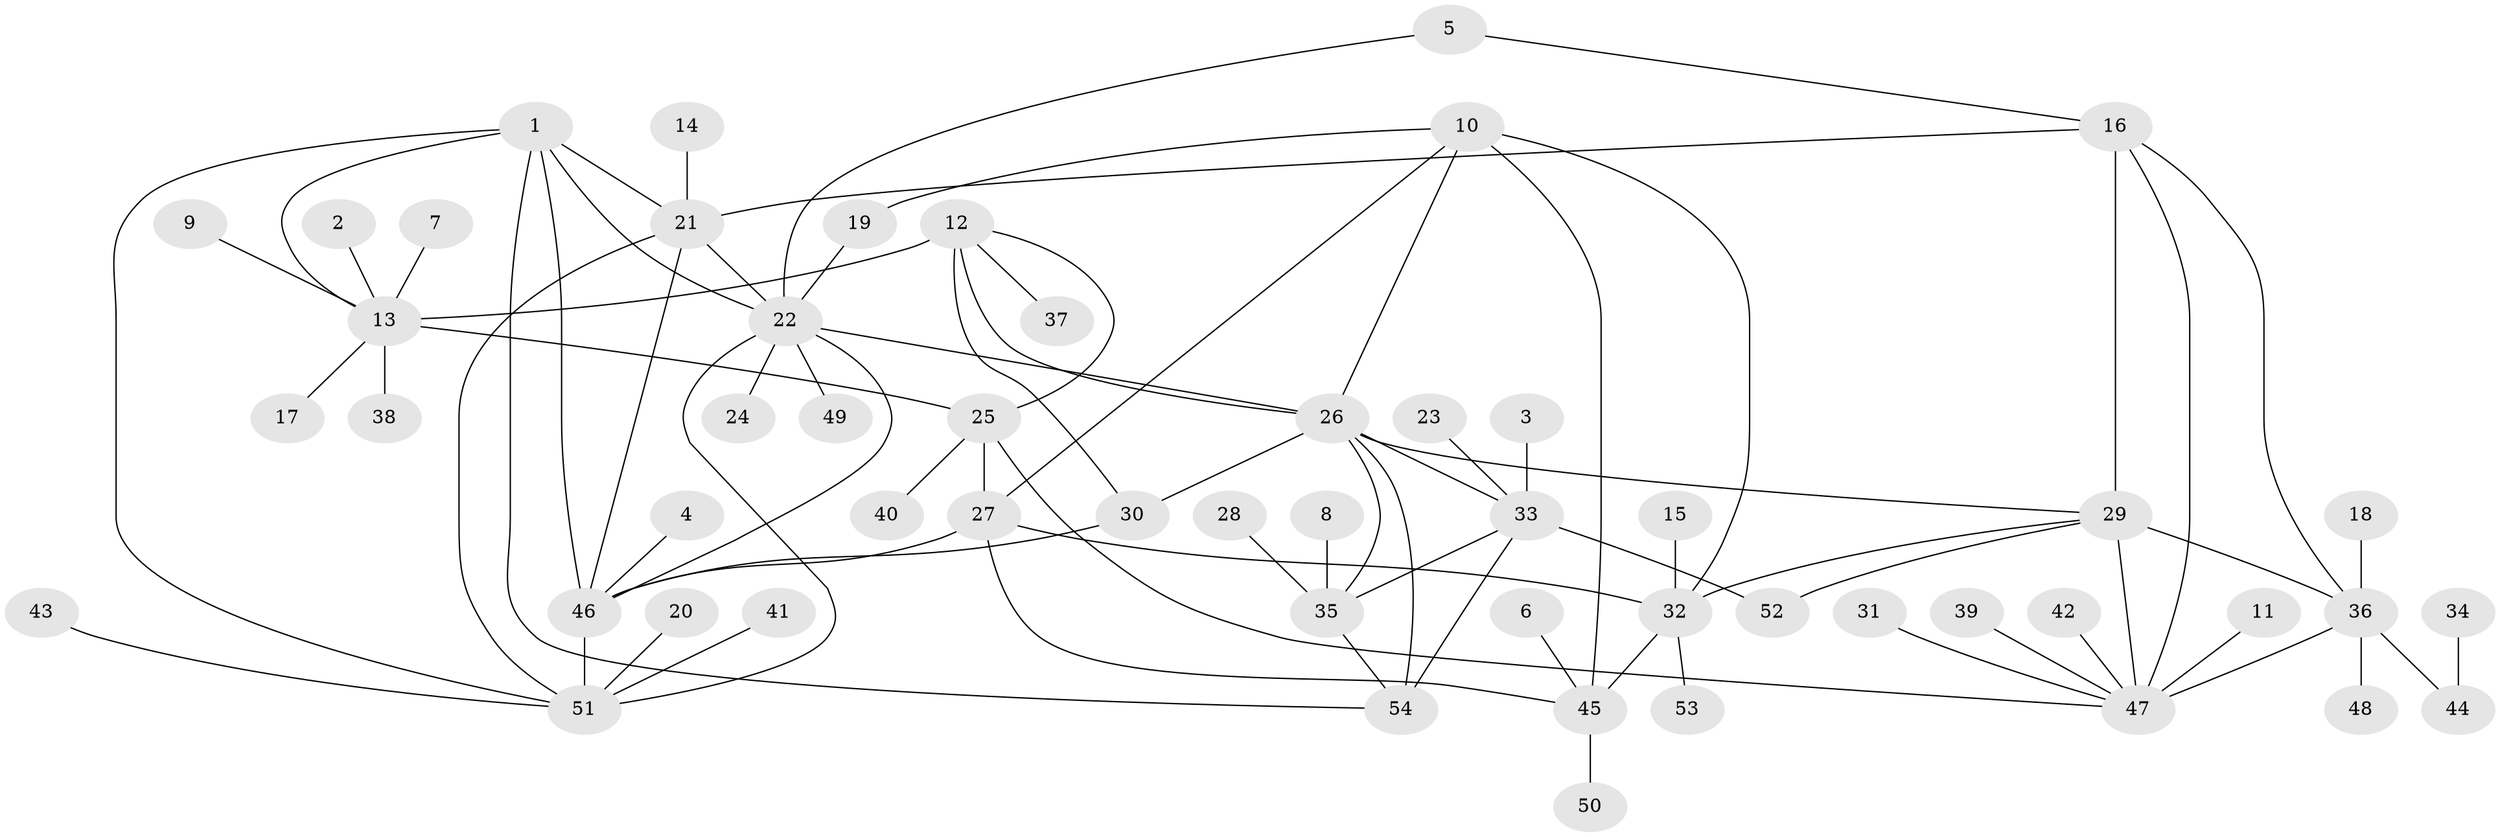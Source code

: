 // original degree distribution, {5: 0.028037383177570093, 9: 0.056074766355140186, 7: 0.028037383177570093, 6: 0.037383177570093455, 8: 0.04672897196261682, 11: 0.028037383177570093, 4: 0.018691588785046728, 1: 0.5981308411214953, 2: 0.1308411214953271, 3: 0.028037383177570093}
// Generated by graph-tools (version 1.1) at 2025/37/03/04/25 23:37:45]
// undirected, 54 vertices, 81 edges
graph export_dot {
  node [color=gray90,style=filled];
  1;
  2;
  3;
  4;
  5;
  6;
  7;
  8;
  9;
  10;
  11;
  12;
  13;
  14;
  15;
  16;
  17;
  18;
  19;
  20;
  21;
  22;
  23;
  24;
  25;
  26;
  27;
  28;
  29;
  30;
  31;
  32;
  33;
  34;
  35;
  36;
  37;
  38;
  39;
  40;
  41;
  42;
  43;
  44;
  45;
  46;
  47;
  48;
  49;
  50;
  51;
  52;
  53;
  54;
  1 -- 13 [weight=1.0];
  1 -- 21 [weight=1.0];
  1 -- 22 [weight=1.0];
  1 -- 46 [weight=1.0];
  1 -- 51 [weight=1.0];
  1 -- 54 [weight=1.0];
  2 -- 13 [weight=1.0];
  3 -- 33 [weight=1.0];
  4 -- 46 [weight=1.0];
  5 -- 16 [weight=1.0];
  5 -- 22 [weight=1.0];
  6 -- 45 [weight=1.0];
  7 -- 13 [weight=1.0];
  8 -- 35 [weight=1.0];
  9 -- 13 [weight=1.0];
  10 -- 19 [weight=1.0];
  10 -- 26 [weight=1.0];
  10 -- 27 [weight=1.0];
  10 -- 32 [weight=1.0];
  10 -- 45 [weight=2.0];
  11 -- 47 [weight=1.0];
  12 -- 13 [weight=4.0];
  12 -- 25 [weight=2.0];
  12 -- 26 [weight=1.0];
  12 -- 30 [weight=1.0];
  12 -- 37 [weight=1.0];
  13 -- 17 [weight=1.0];
  13 -- 25 [weight=2.0];
  13 -- 38 [weight=1.0];
  14 -- 21 [weight=1.0];
  15 -- 32 [weight=1.0];
  16 -- 21 [weight=1.0];
  16 -- 29 [weight=2.0];
  16 -- 36 [weight=1.0];
  16 -- 47 [weight=1.0];
  18 -- 36 [weight=1.0];
  19 -- 22 [weight=1.0];
  20 -- 51 [weight=1.0];
  21 -- 22 [weight=1.0];
  21 -- 46 [weight=1.0];
  21 -- 51 [weight=1.0];
  22 -- 24 [weight=1.0];
  22 -- 26 [weight=1.0];
  22 -- 46 [weight=1.0];
  22 -- 49 [weight=1.0];
  22 -- 51 [weight=1.0];
  23 -- 33 [weight=1.0];
  25 -- 27 [weight=1.0];
  25 -- 40 [weight=1.0];
  25 -- 47 [weight=1.0];
  26 -- 29 [weight=1.0];
  26 -- 30 [weight=1.0];
  26 -- 33 [weight=2.0];
  26 -- 35 [weight=1.0];
  26 -- 54 [weight=1.0];
  27 -- 32 [weight=1.0];
  27 -- 45 [weight=2.0];
  27 -- 46 [weight=1.0];
  28 -- 35 [weight=1.0];
  29 -- 32 [weight=1.0];
  29 -- 36 [weight=2.0];
  29 -- 47 [weight=2.0];
  29 -- 52 [weight=1.0];
  30 -- 46 [weight=1.0];
  31 -- 47 [weight=1.0];
  32 -- 45 [weight=2.0];
  32 -- 53 [weight=1.0];
  33 -- 35 [weight=2.0];
  33 -- 52 [weight=1.0];
  33 -- 54 [weight=2.0];
  34 -- 44 [weight=1.0];
  35 -- 54 [weight=1.0];
  36 -- 44 [weight=1.0];
  36 -- 47 [weight=1.0];
  36 -- 48 [weight=1.0];
  39 -- 47 [weight=1.0];
  41 -- 51 [weight=1.0];
  42 -- 47 [weight=1.0];
  43 -- 51 [weight=1.0];
  45 -- 50 [weight=1.0];
  46 -- 51 [weight=1.0];
}
